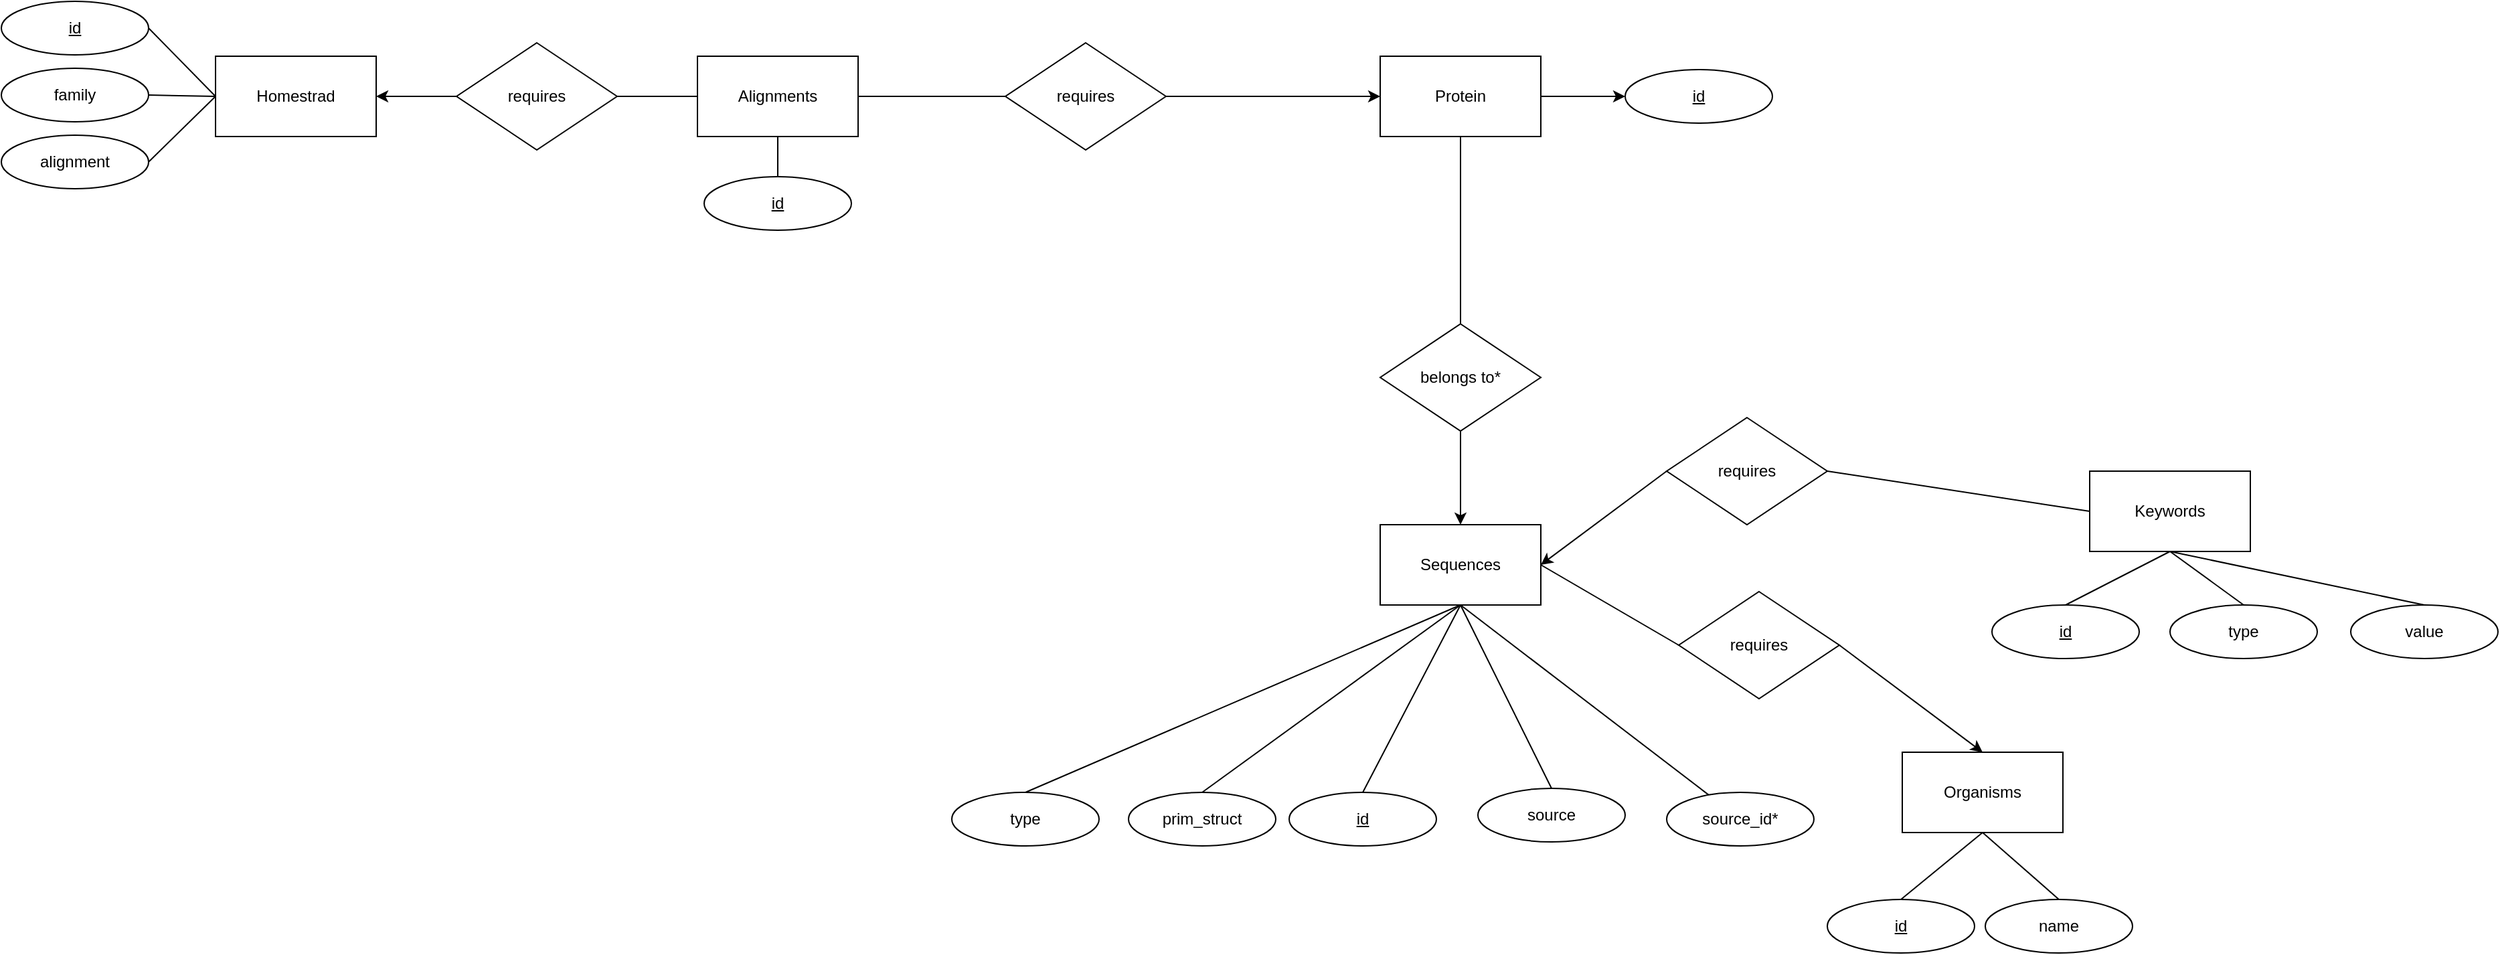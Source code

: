 <mxfile version="23.1.7" type="device">
  <diagram name="Seite-1" id="7rTYiddVvyqRAavNUq9E">
    <mxGraphModel dx="12881" dy="1576" grid="1" gridSize="10" guides="1" tooltips="1" connect="1" arrows="1" fold="1" page="1" pageScale="1" pageWidth="11750" pageHeight="1989" math="0" shadow="0">
      <root>
        <mxCell id="0" />
        <mxCell id="1" parent="0" />
        <mxCell id="dkvvjcpOpQGwpekbOjjR-24" style="rounded=0;orthogonalLoop=1;jettySize=auto;html=1;exitX=1;exitY=0.5;exitDx=0;exitDy=0;endArrow=none;endFill=0;entryX=0;entryY=0.5;entryDx=0;entryDy=0;" parent="1" target="dkvvjcpOpQGwpekbOjjR-22" edge="1" source="PYq-RoQoB3Z_iifi9EzM-20">
          <mxGeometry relative="1" as="geometry">
            <mxPoint x="202" y="370" as="sourcePoint" />
            <mxPoint x="510" y="690" as="targetPoint" />
          </mxGeometry>
        </mxCell>
        <mxCell id="dkvvjcpOpQGwpekbOjjR-20" style="rounded=0;orthogonalLoop=1;jettySize=auto;html=1;exitX=0.5;exitY=1;exitDx=0;exitDy=0;entryX=0.5;entryY=0;entryDx=0;entryDy=0;endArrow=none;endFill=0;" parent="1" source="dkvvjcpOpQGwpekbOjjR-17" target="dkvvjcpOpQGwpekbOjjR-19" edge="1">
          <mxGeometry relative="1" as="geometry" />
        </mxCell>
        <mxCell id="dkvvjcpOpQGwpekbOjjR-21" style="rounded=0;orthogonalLoop=1;jettySize=auto;html=1;exitX=0.5;exitY=1;exitDx=0;exitDy=0;entryX=0.5;entryY=0;entryDx=0;entryDy=0;endArrow=none;endFill=0;strokeColor=default;" parent="1" source="dkvvjcpOpQGwpekbOjjR-102" target="dkvvjcpOpQGwpekbOjjR-18" edge="1">
          <mxGeometry relative="1" as="geometry" />
        </mxCell>
        <mxCell id="dkvvjcpOpQGwpekbOjjR-17" value="Organisms" style="rounded=0;whiteSpace=wrap;html=1;" parent="1" vertex="1">
          <mxGeometry x="680" y="760" width="120" height="60" as="geometry" />
        </mxCell>
        <mxCell id="dkvvjcpOpQGwpekbOjjR-18" value="&lt;u&gt;id&lt;/u&gt;" style="ellipse;whiteSpace=wrap;html=1;" parent="1" vertex="1">
          <mxGeometry x="-215" y="330" width="110" height="40" as="geometry" />
        </mxCell>
        <mxCell id="dkvvjcpOpQGwpekbOjjR-19" value="name" style="ellipse;whiteSpace=wrap;html=1;" parent="1" vertex="1">
          <mxGeometry x="742" y="870" width="110" height="40" as="geometry" />
        </mxCell>
        <mxCell id="dkvvjcpOpQGwpekbOjjR-23" style="rounded=0;orthogonalLoop=1;jettySize=auto;html=1;exitX=1;exitY=0.5;exitDx=0;exitDy=0;entryX=0.5;entryY=0;entryDx=0;entryDy=0;" parent="1" source="dkvvjcpOpQGwpekbOjjR-22" target="dkvvjcpOpQGwpekbOjjR-17" edge="1">
          <mxGeometry relative="1" as="geometry">
            <mxPoint x="568" y="800" as="sourcePoint" />
            <mxPoint x="328" y="660" as="targetPoint" />
          </mxGeometry>
        </mxCell>
        <mxCell id="dkvvjcpOpQGwpekbOjjR-22" value="requires" style="rhombus;whiteSpace=wrap;html=1;" parent="1" vertex="1">
          <mxGeometry x="513" y="640" width="120" height="80" as="geometry" />
        </mxCell>
        <mxCell id="dkvvjcpOpQGwpekbOjjR-33" style="rounded=0;orthogonalLoop=1;jettySize=auto;html=1;exitX=0;exitY=0.5;exitDx=0;exitDy=0;entryX=1;entryY=0.5;entryDx=0;entryDy=0;endArrow=none;endFill=0;" parent="1" source="dkvvjcpOpQGwpekbOjjR-27" target="dkvvjcpOpQGwpekbOjjR-31" edge="1">
          <mxGeometry relative="1" as="geometry" />
        </mxCell>
        <mxCell id="dkvvjcpOpQGwpekbOjjR-34" style="rounded=0;orthogonalLoop=1;jettySize=auto;html=1;exitX=0.5;exitY=1;exitDx=0;exitDy=0;entryX=0.5;entryY=0;entryDx=0;entryDy=0;endArrow=none;endFill=0;" parent="1" source="dkvvjcpOpQGwpekbOjjR-27" target="dkvvjcpOpQGwpekbOjjR-29" edge="1">
          <mxGeometry relative="1" as="geometry" />
        </mxCell>
        <mxCell id="dkvvjcpOpQGwpekbOjjR-27" value="Keywords" style="rounded=0;whiteSpace=wrap;html=1;" parent="1" vertex="1">
          <mxGeometry x="820" y="550" width="120" height="60" as="geometry" />
        </mxCell>
        <mxCell id="dkvvjcpOpQGwpekbOjjR-29" value="&lt;u&gt;id&lt;/u&gt;" style="ellipse;whiteSpace=wrap;html=1;" parent="1" vertex="1">
          <mxGeometry x="747" y="650" width="110" height="40" as="geometry" />
        </mxCell>
        <mxCell id="dkvvjcpOpQGwpekbOjjR-32" style="rounded=0;orthogonalLoop=1;jettySize=auto;html=1;exitX=0;exitY=0.5;exitDx=0;exitDy=0;entryX=1;entryY=0.5;entryDx=0;entryDy=0;" parent="1" source="dkvvjcpOpQGwpekbOjjR-31" edge="1" target="PYq-RoQoB3Z_iifi9EzM-20">
          <mxGeometry relative="1" as="geometry">
            <mxPoint x="622" y="400" as="targetPoint" />
          </mxGeometry>
        </mxCell>
        <mxCell id="dkvvjcpOpQGwpekbOjjR-31" value="requires" style="rhombus;whiteSpace=wrap;html=1;" parent="1" vertex="1">
          <mxGeometry x="504" y="510" width="120" height="80" as="geometry" />
        </mxCell>
        <mxCell id="dkvvjcpOpQGwpekbOjjR-98" style="rounded=0;orthogonalLoop=1;jettySize=auto;html=1;exitX=0;exitY=0.5;exitDx=0;exitDy=0;entryX=1;entryY=0.5;entryDx=0;entryDy=0;endArrow=none;endFill=0;" parent="1" source="dkvvjcpOpQGwpekbOjjR-92" target="dkvvjcpOpQGwpekbOjjR-94" edge="1">
          <mxGeometry relative="1" as="geometry" />
        </mxCell>
        <mxCell id="dkvvjcpOpQGwpekbOjjR-99" style="rounded=0;orthogonalLoop=1;jettySize=auto;html=1;exitX=0;exitY=0.5;exitDx=0;exitDy=0;endArrow=none;endFill=0;entryX=1;entryY=0.5;entryDx=0;entryDy=0;" parent="1" source="dkvvjcpOpQGwpekbOjjR-92" target="dkvvjcpOpQGwpekbOjjR-95" edge="1">
          <mxGeometry relative="1" as="geometry" />
        </mxCell>
        <mxCell id="dkvvjcpOpQGwpekbOjjR-100" style="rounded=0;orthogonalLoop=1;jettySize=auto;html=1;exitX=0;exitY=0.5;exitDx=0;exitDy=0;entryX=1;entryY=0.5;entryDx=0;entryDy=0;endArrow=none;endFill=0;" parent="1" source="dkvvjcpOpQGwpekbOjjR-92" target="dkvvjcpOpQGwpekbOjjR-96" edge="1">
          <mxGeometry relative="1" as="geometry" />
        </mxCell>
        <mxCell id="PYq-RoQoB3Z_iifi9EzM-41" style="edgeStyle=orthogonalEdgeStyle;rounded=0;orthogonalLoop=1;jettySize=auto;html=1;exitX=1;exitY=0.5;exitDx=0;exitDy=0;entryX=0;entryY=0.5;entryDx=0;entryDy=0;endArrow=none;endFill=0;startArrow=classic;startFill=1;" edge="1" parent="1" source="dkvvjcpOpQGwpekbOjjR-92" target="dkvvjcpOpQGwpekbOjjR-103">
          <mxGeometry relative="1" as="geometry" />
        </mxCell>
        <mxCell id="dkvvjcpOpQGwpekbOjjR-92" value="Homestrad" style="rounded=0;whiteSpace=wrap;html=1;" parent="1" vertex="1">
          <mxGeometry x="-580" y="240" width="120" height="60" as="geometry" />
        </mxCell>
        <mxCell id="dkvvjcpOpQGwpekbOjjR-94" value="&lt;u&gt;id&lt;/u&gt;" style="ellipse;whiteSpace=wrap;html=1;" parent="1" vertex="1">
          <mxGeometry x="-740" y="199" width="110" height="40" as="geometry" />
        </mxCell>
        <mxCell id="dkvvjcpOpQGwpekbOjjR-95" value="family" style="ellipse;whiteSpace=wrap;html=1;" parent="1" vertex="1">
          <mxGeometry x="-740" y="249" width="110" height="40" as="geometry" />
        </mxCell>
        <mxCell id="dkvvjcpOpQGwpekbOjjR-96" value="alignment" style="ellipse;whiteSpace=wrap;html=1;" parent="1" vertex="1">
          <mxGeometry x="-740" y="299" width="110" height="40" as="geometry" />
        </mxCell>
        <mxCell id="dkvvjcpOpQGwpekbOjjR-105" style="rounded=0;orthogonalLoop=1;jettySize=auto;html=1;exitX=0;exitY=0.5;exitDx=0;exitDy=0;entryX=1;entryY=0.5;entryDx=0;entryDy=0;endArrow=none;endFill=0;startArrow=none;startFill=0;" parent="1" source="dkvvjcpOpQGwpekbOjjR-102" target="dkvvjcpOpQGwpekbOjjR-103" edge="1">
          <mxGeometry relative="1" as="geometry" />
        </mxCell>
        <mxCell id="PYq-RoQoB3Z_iifi9EzM-39" style="rounded=0;orthogonalLoop=1;jettySize=auto;html=1;exitX=1;exitY=0.5;exitDx=0;exitDy=0;entryX=0;entryY=0.5;entryDx=0;entryDy=0;endArrow=none;endFill=0;" edge="1" parent="1" source="dkvvjcpOpQGwpekbOjjR-102" target="dkvvjcpOpQGwpekbOjjR-106">
          <mxGeometry relative="1" as="geometry" />
        </mxCell>
        <mxCell id="dkvvjcpOpQGwpekbOjjR-102" value="Alignments" style="rounded=0;whiteSpace=wrap;html=1;" parent="1" vertex="1">
          <mxGeometry x="-220" y="240" width="120" height="60" as="geometry" />
        </mxCell>
        <mxCell id="dkvvjcpOpQGwpekbOjjR-103" value="requires" style="rhombus;whiteSpace=wrap;html=1;" parent="1" vertex="1">
          <mxGeometry x="-400" y="230" width="120" height="80" as="geometry" />
        </mxCell>
        <mxCell id="PYq-RoQoB3Z_iifi9EzM-50" style="edgeStyle=orthogonalEdgeStyle;rounded=0;orthogonalLoop=1;jettySize=auto;html=1;exitX=1;exitY=0.5;exitDx=0;exitDy=0;entryX=0;entryY=0.5;entryDx=0;entryDy=0;" edge="1" parent="1" source="dkvvjcpOpQGwpekbOjjR-106" target="PYq-RoQoB3Z_iifi9EzM-48">
          <mxGeometry relative="1" as="geometry" />
        </mxCell>
        <mxCell id="dkvvjcpOpQGwpekbOjjR-106" value="requires" style="rhombus;whiteSpace=wrap;html=1;" parent="1" vertex="1">
          <mxGeometry x="10" y="230" width="120" height="80" as="geometry" />
        </mxCell>
        <mxCell id="dkvvjcpOpQGwpekbOjjR-109" style="rounded=0;orthogonalLoop=1;jettySize=auto;html=1;exitX=0.5;exitY=1;exitDx=0;exitDy=0;entryX=0.5;entryY=0;entryDx=0;entryDy=0;endArrow=none;endFill=0;strokeColor=default;" parent="1" target="dkvvjcpOpQGwpekbOjjR-110" edge="1" source="dkvvjcpOpQGwpekbOjjR-17">
          <mxGeometry relative="1" as="geometry">
            <mxPoint x="742" y="840" as="sourcePoint" />
          </mxGeometry>
        </mxCell>
        <mxCell id="dkvvjcpOpQGwpekbOjjR-110" value="&lt;u&gt;id&lt;/u&gt;" style="ellipse;whiteSpace=wrap;html=1;" parent="1" vertex="1">
          <mxGeometry x="624" y="870" width="110" height="40" as="geometry" />
        </mxCell>
        <mxCell id="PYq-RoQoB3Z_iifi9EzM-43" style="rounded=0;orthogonalLoop=1;jettySize=auto;html=1;exitX=0.5;exitY=1;exitDx=0;exitDy=0;endArrow=none;endFill=0;" edge="1" parent="1" source="PYq-RoQoB3Z_iifi9EzM-20" target="PYq-RoQoB3Z_iifi9EzM-42">
          <mxGeometry relative="1" as="geometry" />
        </mxCell>
        <mxCell id="PYq-RoQoB3Z_iifi9EzM-20" value="Sequences" style="rounded=0;whiteSpace=wrap;html=1;" vertex="1" parent="1">
          <mxGeometry x="290" y="590" width="120" height="60" as="geometry" />
        </mxCell>
        <mxCell id="PYq-RoQoB3Z_iifi9EzM-22" style="rounded=0;orthogonalLoop=1;jettySize=auto;html=1;exitX=0.5;exitY=1;exitDx=0;exitDy=0;entryX=0.5;entryY=0;entryDx=0;entryDy=0;endArrow=none;endFill=0;" edge="1" parent="1" target="PYq-RoQoB3Z_iifi9EzM-23" source="PYq-RoQoB3Z_iifi9EzM-20">
          <mxGeometry relative="1" as="geometry">
            <mxPoint x="414" y="800" as="sourcePoint" />
          </mxGeometry>
        </mxCell>
        <mxCell id="PYq-RoQoB3Z_iifi9EzM-23" value="prim_struct" style="ellipse;whiteSpace=wrap;html=1;" vertex="1" parent="1">
          <mxGeometry x="102" y="790" width="110" height="40" as="geometry" />
        </mxCell>
        <mxCell id="PYq-RoQoB3Z_iifi9EzM-24" style="rounded=0;orthogonalLoop=1;jettySize=auto;html=1;exitX=0.5;exitY=1;exitDx=0;exitDy=0;endArrow=none;endFill=0;entryX=0.5;entryY=0;entryDx=0;entryDy=0;" edge="1" parent="1" source="PYq-RoQoB3Z_iifi9EzM-20" target="PYq-RoQoB3Z_iifi9EzM-25">
          <mxGeometry relative="1" as="geometry">
            <mxPoint x="360" y="660" as="sourcePoint" />
            <mxPoint x="180" y="740" as="targetPoint" />
          </mxGeometry>
        </mxCell>
        <mxCell id="PYq-RoQoB3Z_iifi9EzM-25" value="&lt;u&gt;id&lt;/u&gt;" style="ellipse;whiteSpace=wrap;html=1;" vertex="1" parent="1">
          <mxGeometry x="222" y="790" width="110" height="40" as="geometry" />
        </mxCell>
        <mxCell id="PYq-RoQoB3Z_iifi9EzM-27" style="rounded=0;orthogonalLoop=1;jettySize=auto;html=1;exitX=0.5;exitY=1;exitDx=0;exitDy=0;entryX=0.5;entryY=0;entryDx=0;entryDy=0;endArrow=none;endFill=0;" edge="1" parent="1" target="PYq-RoQoB3Z_iifi9EzM-29" source="PYq-RoQoB3Z_iifi9EzM-20">
          <mxGeometry relative="1" as="geometry">
            <mxPoint x="353" y="750" as="sourcePoint" />
          </mxGeometry>
        </mxCell>
        <mxCell id="PYq-RoQoB3Z_iifi9EzM-29" value="source" style="ellipse;whiteSpace=wrap;html=1;" vertex="1" parent="1">
          <mxGeometry x="363" y="787" width="110" height="40" as="geometry" />
        </mxCell>
        <mxCell id="PYq-RoQoB3Z_iifi9EzM-47" style="edgeStyle=orthogonalEdgeStyle;rounded=0;orthogonalLoop=1;jettySize=auto;html=1;exitX=0.5;exitY=1;exitDx=0;exitDy=0;entryX=0.5;entryY=0;entryDx=0;entryDy=0;" edge="1" parent="1" source="PYq-RoQoB3Z_iifi9EzM-31" target="PYq-RoQoB3Z_iifi9EzM-20">
          <mxGeometry relative="1" as="geometry" />
        </mxCell>
        <mxCell id="PYq-RoQoB3Z_iifi9EzM-31" value="belongs to*" style="rhombus;whiteSpace=wrap;html=1;" vertex="1" parent="1">
          <mxGeometry x="290" y="440" width="120" height="80" as="geometry" />
        </mxCell>
        <mxCell id="PYq-RoQoB3Z_iifi9EzM-33" value="type" style="ellipse;whiteSpace=wrap;html=1;" vertex="1" parent="1">
          <mxGeometry x="-30" y="790" width="110" height="40" as="geometry" />
        </mxCell>
        <mxCell id="PYq-RoQoB3Z_iifi9EzM-34" style="rounded=0;orthogonalLoop=1;jettySize=auto;html=1;exitX=0.5;exitY=1;exitDx=0;exitDy=0;entryX=0.5;entryY=0;entryDx=0;entryDy=0;endArrow=none;endFill=0;" edge="1" parent="1" source="PYq-RoQoB3Z_iifi9EzM-20" target="PYq-RoQoB3Z_iifi9EzM-33">
          <mxGeometry relative="1" as="geometry">
            <mxPoint x="360" y="660" as="sourcePoint" />
            <mxPoint x="167" y="800" as="targetPoint" />
          </mxGeometry>
        </mxCell>
        <mxCell id="PYq-RoQoB3Z_iifi9EzM-36" style="rounded=0;orthogonalLoop=1;jettySize=auto;html=1;exitX=0.5;exitY=0;exitDx=0;exitDy=0;entryX=0.5;entryY=1;entryDx=0;entryDy=0;endArrow=none;endFill=0;" edge="1" parent="1" source="PYq-RoQoB3Z_iifi9EzM-35" target="dkvvjcpOpQGwpekbOjjR-27">
          <mxGeometry relative="1" as="geometry" />
        </mxCell>
        <mxCell id="PYq-RoQoB3Z_iifi9EzM-35" value="type" style="ellipse;whiteSpace=wrap;html=1;" vertex="1" parent="1">
          <mxGeometry x="880" y="650" width="110" height="40" as="geometry" />
        </mxCell>
        <mxCell id="PYq-RoQoB3Z_iifi9EzM-38" style="rounded=0;orthogonalLoop=1;jettySize=auto;html=1;exitX=0.5;exitY=0;exitDx=0;exitDy=0;entryX=0.5;entryY=1;entryDx=0;entryDy=0;endArrow=none;endFill=0;" edge="1" parent="1" source="PYq-RoQoB3Z_iifi9EzM-37" target="dkvvjcpOpQGwpekbOjjR-27">
          <mxGeometry relative="1" as="geometry" />
        </mxCell>
        <mxCell id="PYq-RoQoB3Z_iifi9EzM-37" value="value" style="ellipse;whiteSpace=wrap;html=1;" vertex="1" parent="1">
          <mxGeometry x="1015" y="650" width="110" height="40" as="geometry" />
        </mxCell>
        <mxCell id="PYq-RoQoB3Z_iifi9EzM-42" value="source_id*" style="ellipse;whiteSpace=wrap;html=1;" vertex="1" parent="1">
          <mxGeometry x="504" y="790" width="110" height="40" as="geometry" />
        </mxCell>
        <mxCell id="PYq-RoQoB3Z_iifi9EzM-49" style="edgeStyle=orthogonalEdgeStyle;rounded=0;orthogonalLoop=1;jettySize=auto;html=1;exitX=0.5;exitY=1;exitDx=0;exitDy=0;endArrow=none;endFill=0;" edge="1" parent="1" source="PYq-RoQoB3Z_iifi9EzM-48" target="PYq-RoQoB3Z_iifi9EzM-31">
          <mxGeometry relative="1" as="geometry" />
        </mxCell>
        <mxCell id="PYq-RoQoB3Z_iifi9EzM-52" style="rounded=0;orthogonalLoop=1;jettySize=auto;html=1;exitX=1;exitY=0.5;exitDx=0;exitDy=0;entryX=0;entryY=0.5;entryDx=0;entryDy=0;" edge="1" parent="1" source="PYq-RoQoB3Z_iifi9EzM-48" target="PYq-RoQoB3Z_iifi9EzM-51">
          <mxGeometry relative="1" as="geometry" />
        </mxCell>
        <mxCell id="PYq-RoQoB3Z_iifi9EzM-48" value="Protein" style="rounded=0;whiteSpace=wrap;html=1;" vertex="1" parent="1">
          <mxGeometry x="290" y="240" width="120" height="60" as="geometry" />
        </mxCell>
        <mxCell id="PYq-RoQoB3Z_iifi9EzM-51" value="&lt;u&gt;id&lt;/u&gt;" style="ellipse;whiteSpace=wrap;html=1;" vertex="1" parent="1">
          <mxGeometry x="473" y="250" width="110" height="40" as="geometry" />
        </mxCell>
      </root>
    </mxGraphModel>
  </diagram>
</mxfile>
